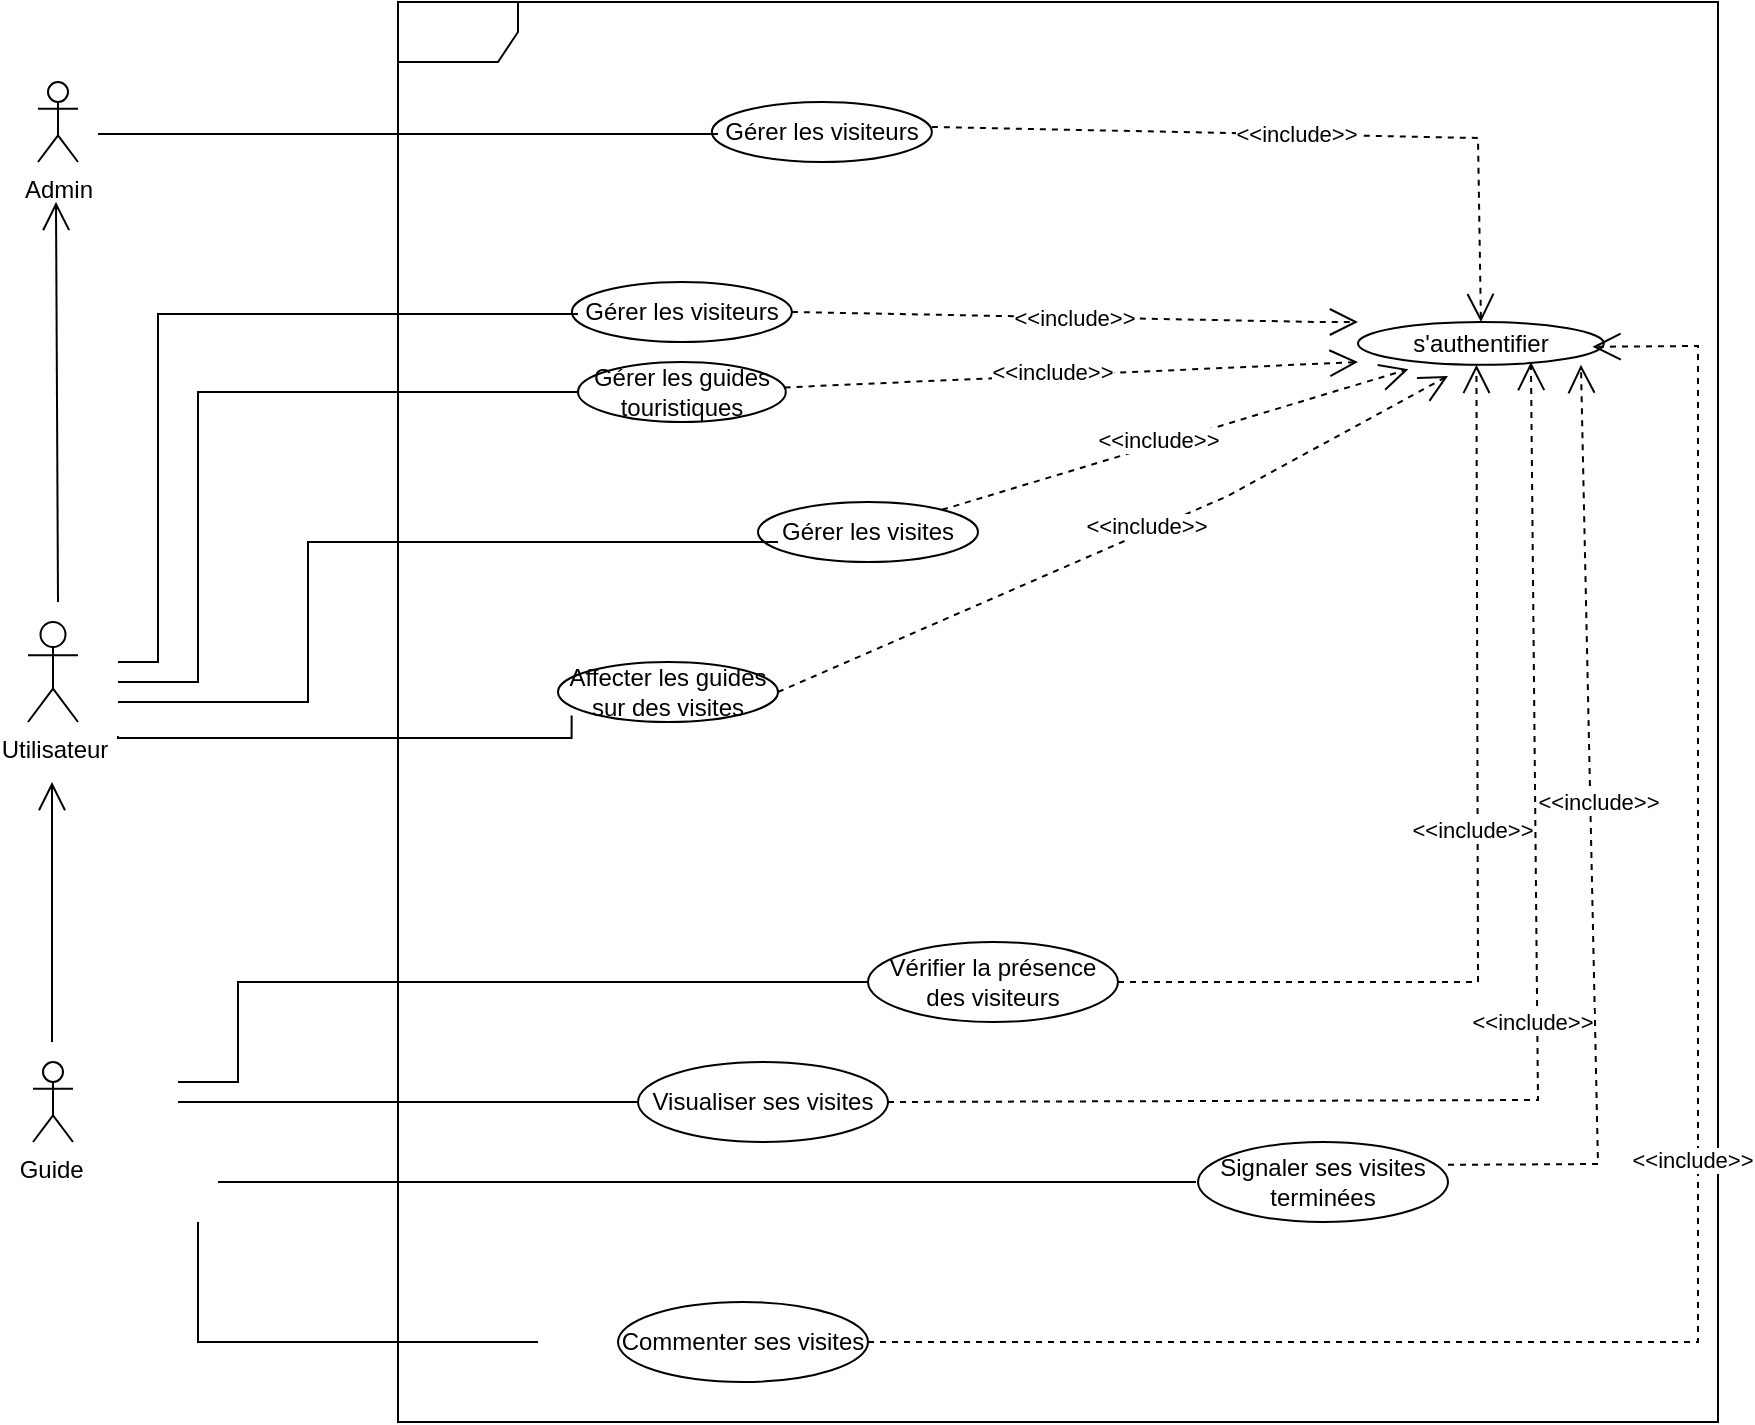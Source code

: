 <mxfile version="25.0.3">
  <diagram name="Page-1" id="fKqHlCcNLibAjqXjBZtE">
    <mxGraphModel dx="1056" dy="599" grid="1" gridSize="10" guides="1" tooltips="1" connect="1" arrows="1" fold="1" page="1" pageScale="1" pageWidth="1169" pageHeight="827" math="0" shadow="0">
      <root>
        <mxCell id="0" />
        <mxCell id="1" parent="0" />
        <mxCell id="Dam_5JV_bU0dixGNez8O-4" value="" style="group" vertex="1" connectable="0" parent="1">
          <mxGeometry x="162" y="50" width="845" height="710" as="geometry" />
        </mxCell>
        <mxCell id="eGAwzCGtEEyjMhIcRM5q-1" value="Admin" style="shape=umlActor;verticalLabelPosition=bottom;verticalAlign=top;html=1;" parent="Dam_5JV_bU0dixGNez8O-4" vertex="1">
          <mxGeometry x="5" y="40" width="20" height="40" as="geometry" />
        </mxCell>
        <mxCell id="eGAwzCGtEEyjMhIcRM5q-2" value="Guide&amp;nbsp;" style="shape=umlActor;verticalLabelPosition=bottom;verticalAlign=top;html=1;" parent="Dam_5JV_bU0dixGNez8O-4" vertex="1">
          <mxGeometry x="2.5" y="530" width="20" height="40" as="geometry" />
        </mxCell>
        <mxCell id="eGAwzCGtEEyjMhIcRM5q-3" value="&amp;nbsp;" style="shape=umlFrame;whiteSpace=wrap;html=1;pointerEvents=0;" parent="Dam_5JV_bU0dixGNez8O-4" vertex="1">
          <mxGeometry x="185" width="660" height="710" as="geometry" />
        </mxCell>
        <mxCell id="eGAwzCGtEEyjMhIcRM5q-7" value="Gérer les visiteurs" style="ellipse;whiteSpace=wrap;html=1;" parent="Dam_5JV_bU0dixGNez8O-4" vertex="1">
          <mxGeometry x="271.94" y="140" width="110" height="30" as="geometry" />
        </mxCell>
        <mxCell id="eGAwzCGtEEyjMhIcRM5q-8" value="s&#39;authentifier" style="ellipse;whiteSpace=wrap;html=1;" parent="Dam_5JV_bU0dixGNez8O-4" vertex="1">
          <mxGeometry x="664.999" y="160.001" width="122.941" height="21.429" as="geometry" />
        </mxCell>
        <mxCell id="eGAwzCGtEEyjMhIcRM5q-9" value="&amp;lt;&amp;lt;include&amp;gt;&amp;gt;" style="endArrow=open;endSize=12;dashed=1;html=1;rounded=0;exitX=1;exitY=0.5;exitDx=0;exitDy=0;" parent="Dam_5JV_bU0dixGNez8O-4" source="eGAwzCGtEEyjMhIcRM5q-7" edge="1">
          <mxGeometry width="160" relative="1" as="geometry">
            <mxPoint x="415" y="80" as="sourcePoint" />
            <mxPoint x="665" y="160" as="targetPoint" />
            <Array as="points">
              <mxPoint x="645" y="160" />
            </Array>
          </mxGeometry>
        </mxCell>
        <mxCell id="eGAwzCGtEEyjMhIcRM5q-21" value="Utilisateur" style="shape=umlActor;verticalLabelPosition=bottom;verticalAlign=top;html=1;" parent="Dam_5JV_bU0dixGNez8O-4" vertex="1">
          <mxGeometry y="310" width="25" height="50" as="geometry" />
        </mxCell>
        <mxCell id="eGAwzCGtEEyjMhIcRM5q-19" value="Gérer les visites" style="ellipse;whiteSpace=wrap;html=1;" parent="Dam_5JV_bU0dixGNez8O-4" vertex="1">
          <mxGeometry x="365" y="250" width="110" height="30" as="geometry" />
        </mxCell>
        <mxCell id="eGAwzCGtEEyjMhIcRM5q-20" value="&amp;lt;&amp;lt;include&amp;gt;&amp;gt;" style="endArrow=open;endSize=12;dashed=1;html=1;rounded=0;entryX=0.205;entryY=1.101;entryDx=0;entryDy=0;entryPerimeter=0;" parent="Dam_5JV_bU0dixGNez8O-4" source="eGAwzCGtEEyjMhIcRM5q-19" target="eGAwzCGtEEyjMhIcRM5q-8" edge="1">
          <mxGeometry x="-0.066" y="2" width="160" relative="1" as="geometry">
            <mxPoint x="365" y="470.01" as="sourcePoint" />
            <mxPoint x="655" y="420" as="targetPoint" />
            <Array as="points" />
            <mxPoint as="offset" />
          </mxGeometry>
        </mxCell>
        <mxCell id="eGAwzCGtEEyjMhIcRM5q-23" value="" style="group" parent="Dam_5JV_bU0dixGNez8O-4" vertex="1" connectable="0">
          <mxGeometry x="325" y="130" width="340" height="50" as="geometry" />
        </mxCell>
        <mxCell id="eGAwzCGtEEyjMhIcRM5q-18" value="&amp;lt;&amp;lt;include&amp;gt;&amp;gt;" style="endArrow=open;endSize=12;dashed=1;html=1;rounded=0;" parent="eGAwzCGtEEyjMhIcRM5q-23" source="eGAwzCGtEEyjMhIcRM5q-17" edge="1">
          <mxGeometry x="-0.066" y="2" width="160" relative="1" as="geometry">
            <mxPoint x="66.111" y="100.01" as="sourcePoint" />
            <mxPoint x="340" y="50" as="targetPoint" />
            <Array as="points" />
            <mxPoint as="offset" />
          </mxGeometry>
        </mxCell>
        <mxCell id="eGAwzCGtEEyjMhIcRM5q-24" value="Affecter les guides sur des visites" style="ellipse;whiteSpace=wrap;html=1;" parent="Dam_5JV_bU0dixGNez8O-4" vertex="1">
          <mxGeometry x="265" y="330" width="110" height="30" as="geometry" />
        </mxCell>
        <mxCell id="eGAwzCGtEEyjMhIcRM5q-25" value="&amp;lt;&amp;lt;include&amp;gt;&amp;gt;" style="endArrow=open;endSize=12;dashed=1;html=1;rounded=0;exitX=1;exitY=0.5;exitDx=0;exitDy=0;" parent="Dam_5JV_bU0dixGNez8O-4" source="eGAwzCGtEEyjMhIcRM5q-24" edge="1">
          <mxGeometry x="0.089" y="3" width="160" relative="1" as="geometry">
            <mxPoint x="368.301" y="330.002" as="sourcePoint" />
            <mxPoint x="710" y="186.94" as="targetPoint" />
            <Array as="points">
              <mxPoint x="600" y="246.94" />
            </Array>
            <mxPoint as="offset" />
          </mxGeometry>
        </mxCell>
        <mxCell id="eGAwzCGtEEyjMhIcRM5q-26" value="" style="endArrow=none;html=1;edgeStyle=orthogonalEdgeStyle;rounded=0;entryX=0.062;entryY=0.893;entryDx=0;entryDy=0;entryPerimeter=0;" parent="Dam_5JV_bU0dixGNez8O-4" target="eGAwzCGtEEyjMhIcRM5q-24" edge="1">
          <mxGeometry relative="1" as="geometry">
            <mxPoint x="45" y="367" as="sourcePoint" />
            <mxPoint x="295.03" y="360.0" as="targetPoint" />
            <Array as="points">
              <mxPoint x="45" y="368" />
              <mxPoint x="272" y="368" />
            </Array>
          </mxGeometry>
        </mxCell>
        <mxCell id="eGAwzCGtEEyjMhIcRM5q-31" value="" style="endArrow=none;html=1;edgeStyle=orthogonalEdgeStyle;rounded=0;" parent="Dam_5JV_bU0dixGNez8O-4" edge="1">
          <mxGeometry relative="1" as="geometry">
            <mxPoint x="45" y="330" as="sourcePoint" />
            <mxPoint x="275" y="156" as="targetPoint" />
            <Array as="points">
              <mxPoint x="65" y="330" />
              <mxPoint x="65" y="156" />
            </Array>
          </mxGeometry>
        </mxCell>
        <mxCell id="eGAwzCGtEEyjMhIcRM5q-32" value="" style="endArrow=none;html=1;edgeStyle=orthogonalEdgeStyle;rounded=0;entryX=0;entryY=0.5;entryDx=0;entryDy=0;" parent="Dam_5JV_bU0dixGNez8O-4" target="eGAwzCGtEEyjMhIcRM5q-17" edge="1">
          <mxGeometry relative="1" as="geometry">
            <mxPoint x="45" y="340" as="sourcePoint" />
            <mxPoint x="320.5" y="150" as="targetPoint" />
            <Array as="points">
              <mxPoint x="85" y="340" />
              <mxPoint x="85" y="195" />
            </Array>
          </mxGeometry>
        </mxCell>
        <mxCell id="eGAwzCGtEEyjMhIcRM5q-33" value="" style="endArrow=none;html=1;edgeStyle=orthogonalEdgeStyle;rounded=0;entryX=0.073;entryY=0.867;entryDx=0;entryDy=0;entryPerimeter=0;" parent="Dam_5JV_bU0dixGNez8O-4" edge="1">
          <mxGeometry relative="1" as="geometry">
            <mxPoint x="45" y="350" as="sourcePoint" />
            <mxPoint x="375" y="270" as="targetPoint" />
            <Array as="points">
              <mxPoint x="83" y="350" />
              <mxPoint x="140" y="350" />
              <mxPoint x="140" y="270" />
            </Array>
          </mxGeometry>
        </mxCell>
        <mxCell id="eGAwzCGtEEyjMhIcRM5q-34" value="Visualiser ses visites" style="ellipse;whiteSpace=wrap;html=1;" parent="Dam_5JV_bU0dixGNez8O-4" vertex="1">
          <mxGeometry x="305" y="530" width="125" height="40" as="geometry" />
        </mxCell>
        <mxCell id="eGAwzCGtEEyjMhIcRM5q-35" value="Vérifier la présence des visiteurs" style="ellipse;whiteSpace=wrap;html=1;" parent="Dam_5JV_bU0dixGNez8O-4" vertex="1">
          <mxGeometry x="420" y="470" width="125" height="40" as="geometry" />
        </mxCell>
        <mxCell id="eGAwzCGtEEyjMhIcRM5q-36" value="Commenter ses visites" style="ellipse;whiteSpace=wrap;html=1;" parent="Dam_5JV_bU0dixGNez8O-4" vertex="1">
          <mxGeometry x="295" y="650" width="125" height="40" as="geometry" />
        </mxCell>
        <mxCell id="eGAwzCGtEEyjMhIcRM5q-37" value="Signaler ses visites terminées" style="ellipse;whiteSpace=wrap;html=1;" parent="Dam_5JV_bU0dixGNez8O-4" vertex="1">
          <mxGeometry x="585" y="570" width="125" height="40" as="geometry" />
        </mxCell>
        <mxCell id="eGAwzCGtEEyjMhIcRM5q-38" value="" style="endArrow=none;html=1;edgeStyle=orthogonalEdgeStyle;rounded=0;entryX=0;entryY=0.5;entryDx=0;entryDy=0;" parent="Dam_5JV_bU0dixGNez8O-4" target="eGAwzCGtEEyjMhIcRM5q-35" edge="1">
          <mxGeometry relative="1" as="geometry">
            <mxPoint x="75" y="540" as="sourcePoint" />
            <mxPoint x="435" y="440" as="targetPoint" />
            <Array as="points">
              <mxPoint x="105" y="540" />
              <mxPoint x="105" y="490" />
            </Array>
          </mxGeometry>
        </mxCell>
        <mxCell id="eGAwzCGtEEyjMhIcRM5q-39" value="" style="endArrow=none;html=1;edgeStyle=orthogonalEdgeStyle;rounded=0;" parent="Dam_5JV_bU0dixGNez8O-4" target="eGAwzCGtEEyjMhIcRM5q-34" edge="1">
          <mxGeometry relative="1" as="geometry">
            <mxPoint x="75" y="550" as="sourcePoint" />
            <mxPoint x="225" y="520" as="targetPoint" />
            <Array as="points">
              <mxPoint x="205" y="550" />
              <mxPoint x="205" y="550" />
            </Array>
          </mxGeometry>
        </mxCell>
        <mxCell id="eGAwzCGtEEyjMhIcRM5q-40" value="" style="endArrow=none;html=1;edgeStyle=orthogonalEdgeStyle;rounded=0;" parent="Dam_5JV_bU0dixGNez8O-4" edge="1">
          <mxGeometry relative="1" as="geometry">
            <mxPoint x="95" y="590" as="sourcePoint" />
            <mxPoint x="545" y="590" as="targetPoint" />
            <Array as="points">
              <mxPoint x="584" y="589.5" />
            </Array>
          </mxGeometry>
        </mxCell>
        <mxCell id="eGAwzCGtEEyjMhIcRM5q-41" value="" style="endArrow=none;html=1;edgeStyle=orthogonalEdgeStyle;rounded=0;" parent="Dam_5JV_bU0dixGNez8O-4" edge="1">
          <mxGeometry relative="1" as="geometry">
            <mxPoint x="85" y="610" as="sourcePoint" />
            <mxPoint x="255" y="670" as="targetPoint" />
            <Array as="points">
              <mxPoint x="85" y="670" />
            </Array>
          </mxGeometry>
        </mxCell>
        <mxCell id="eGAwzCGtEEyjMhIcRM5q-42" value="&amp;lt;&amp;lt;include&amp;gt;&amp;gt;" style="endArrow=open;endSize=12;dashed=1;html=1;rounded=0;exitX=1;exitY=0.5;exitDx=0;exitDy=0;" parent="Dam_5JV_bU0dixGNez8O-4" edge="1">
          <mxGeometry x="0.079" y="-4" width="160" relative="1" as="geometry">
            <mxPoint x="710" y="581.43" as="sourcePoint" />
            <mxPoint x="776.47" y="181.43" as="targetPoint" />
            <Array as="points">
              <mxPoint x="785" y="581" />
              <mxPoint x="776.47" y="181.43" />
            </Array>
            <mxPoint as="offset" />
          </mxGeometry>
        </mxCell>
        <mxCell id="eGAwzCGtEEyjMhIcRM5q-43" value="&amp;lt;&amp;lt;include&amp;gt;&amp;gt;" style="endArrow=open;endSize=12;dashed=1;html=1;rounded=0;entryX=0.791;entryY=1.045;entryDx=0;entryDy=0;entryPerimeter=0;exitX=1;exitY=0.5;exitDx=0;exitDy=0;" parent="Dam_5JV_bU0dixGNez8O-4" source="eGAwzCGtEEyjMhIcRM5q-36" edge="1">
          <mxGeometry x="0.049" y="3" width="160" relative="1" as="geometry">
            <mxPoint x="444.94" y="663" as="sourcePoint" />
            <mxPoint x="782.245" y="172.394" as="targetPoint" />
            <Array as="points">
              <mxPoint x="835" y="670" />
              <mxPoint x="835" y="172" />
            </Array>
            <mxPoint as="offset" />
          </mxGeometry>
        </mxCell>
        <mxCell id="eGAwzCGtEEyjMhIcRM5q-45" value="&amp;lt;&amp;lt;include&amp;gt;&amp;gt;" style="endArrow=open;endSize=12;dashed=1;html=1;rounded=0;exitX=1;exitY=0.5;exitDx=0;exitDy=0;" parent="Dam_5JV_bU0dixGNez8O-4" source="eGAwzCGtEEyjMhIcRM5q-34" edge="1">
          <mxGeometry x="0.049" y="3" width="160" relative="1" as="geometry">
            <mxPoint x="445" y="548.57" as="sourcePoint" />
            <mxPoint x="751.47" y="180" as="targetPoint" />
            <Array as="points">
              <mxPoint x="755" y="549" />
              <mxPoint x="751.47" y="180" />
            </Array>
            <mxPoint as="offset" />
          </mxGeometry>
        </mxCell>
        <mxCell id="eGAwzCGtEEyjMhIcRM5q-46" value="&amp;lt;&amp;lt;include&amp;gt;&amp;gt;" style="endArrow=open;endSize=12;dashed=1;html=1;rounded=0;exitX=1;exitY=0.5;exitDx=0;exitDy=0;" parent="Dam_5JV_bU0dixGNez8O-4" source="eGAwzCGtEEyjMhIcRM5q-35" edge="1">
          <mxGeometry x="0.049" y="3" width="160" relative="1" as="geometry">
            <mxPoint x="575" y="430.43" as="sourcePoint" />
            <mxPoint x="724.22" y="181.43" as="targetPoint" />
            <Array as="points">
              <mxPoint x="725" y="490" />
              <mxPoint x="724.22" y="181.43" />
            </Array>
            <mxPoint as="offset" />
          </mxGeometry>
        </mxCell>
        <mxCell id="eGAwzCGtEEyjMhIcRM5q-47" value="" style="endArrow=open;endFill=1;endSize=12;html=1;rounded=0;" parent="Dam_5JV_bU0dixGNez8O-4" edge="1">
          <mxGeometry width="160" relative="1" as="geometry">
            <mxPoint x="12" y="520" as="sourcePoint" />
            <mxPoint x="12" y="390" as="targetPoint" />
          </mxGeometry>
        </mxCell>
        <mxCell id="eGAwzCGtEEyjMhIcRM5q-49" value="" style="endArrow=open;endFill=1;endSize=12;html=1;rounded=0;" parent="Dam_5JV_bU0dixGNez8O-4" edge="1">
          <mxGeometry width="160" relative="1" as="geometry">
            <mxPoint x="15" y="300" as="sourcePoint" />
            <mxPoint x="14" y="100" as="targetPoint" />
          </mxGeometry>
        </mxCell>
        <mxCell id="eGAwzCGtEEyjMhIcRM5q-17" value="Gérer les guides touristiques" style="ellipse;whiteSpace=wrap;html=1;" parent="Dam_5JV_bU0dixGNez8O-4" vertex="1">
          <mxGeometry x="275" y="180" width="103.889" height="30" as="geometry" />
        </mxCell>
        <mxCell id="Dam_5JV_bU0dixGNez8O-1" value="Gérer les visiteurs" style="ellipse;whiteSpace=wrap;html=1;" vertex="1" parent="Dam_5JV_bU0dixGNez8O-4">
          <mxGeometry x="341.94" y="50" width="110" height="30" as="geometry" />
        </mxCell>
        <mxCell id="Dam_5JV_bU0dixGNez8O-2" value="" style="endArrow=none;html=1;edgeStyle=orthogonalEdgeStyle;rounded=0;" edge="1" parent="Dam_5JV_bU0dixGNez8O-4">
          <mxGeometry relative="1" as="geometry">
            <mxPoint x="35" y="66" as="sourcePoint" />
            <mxPoint x="345" y="66" as="targetPoint" />
            <Array as="points">
              <mxPoint x="115" y="66" />
            </Array>
          </mxGeometry>
        </mxCell>
        <mxCell id="Dam_5JV_bU0dixGNez8O-3" value="&amp;lt;&amp;lt;include&amp;gt;&amp;gt;" style="endArrow=open;endSize=12;dashed=1;html=1;rounded=0;exitX=1;exitY=0.5;exitDx=0;exitDy=0;entryX=0.5;entryY=0;entryDx=0;entryDy=0;" edge="1" parent="Dam_5JV_bU0dixGNez8O-4" target="eGAwzCGtEEyjMhIcRM5q-8">
          <mxGeometry width="160" relative="1" as="geometry">
            <mxPoint x="451.94" y="62.5" as="sourcePoint" />
            <mxPoint x="734.94" y="67.5" as="targetPoint" />
            <Array as="points">
              <mxPoint x="725" y="68" />
            </Array>
          </mxGeometry>
        </mxCell>
      </root>
    </mxGraphModel>
  </diagram>
</mxfile>
